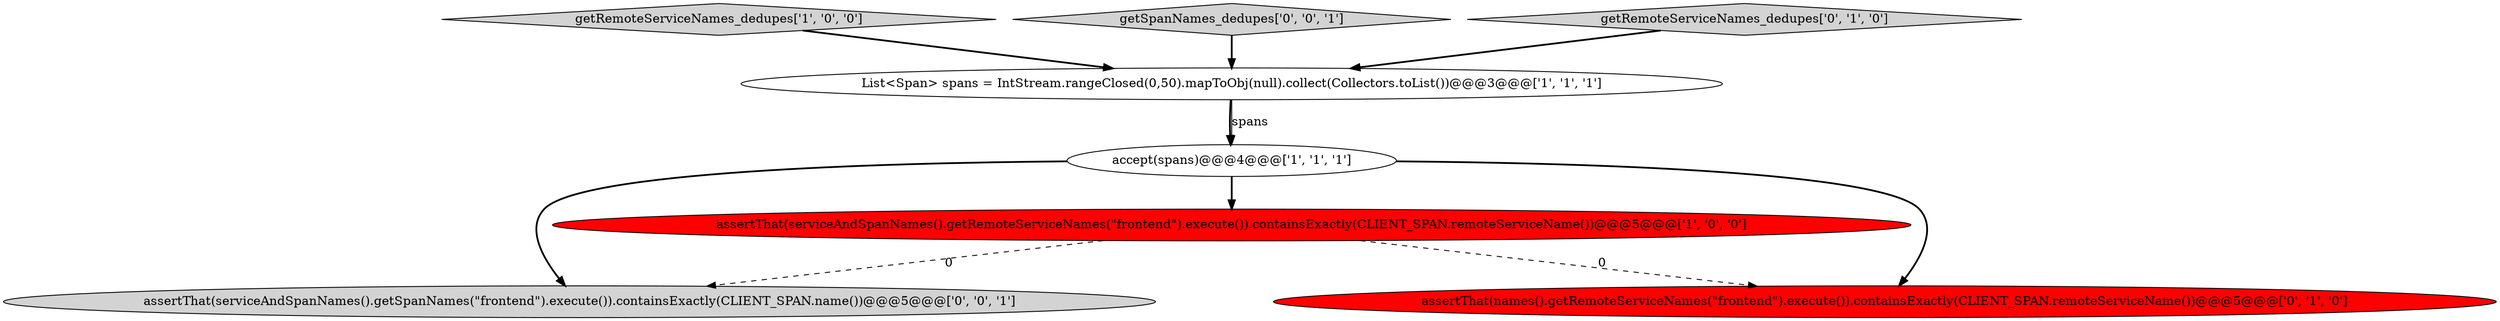 digraph {
0 [style = filled, label = "getRemoteServiceNames_dedupes['1', '0', '0']", fillcolor = lightgray, shape = diamond image = "AAA0AAABBB1BBB"];
7 [style = filled, label = "assertThat(serviceAndSpanNames().getSpanNames(\"frontend\").execute()).containsExactly(CLIENT_SPAN.name())@@@5@@@['0', '0', '1']", fillcolor = lightgray, shape = ellipse image = "AAA0AAABBB3BBB"];
1 [style = filled, label = "accept(spans)@@@4@@@['1', '1', '1']", fillcolor = white, shape = ellipse image = "AAA0AAABBB1BBB"];
6 [style = filled, label = "getSpanNames_dedupes['0', '0', '1']", fillcolor = lightgray, shape = diamond image = "AAA0AAABBB3BBB"];
5 [style = filled, label = "getRemoteServiceNames_dedupes['0', '1', '0']", fillcolor = lightgray, shape = diamond image = "AAA0AAABBB2BBB"];
4 [style = filled, label = "assertThat(names().getRemoteServiceNames(\"frontend\").execute()).containsExactly(CLIENT_SPAN.remoteServiceName())@@@5@@@['0', '1', '0']", fillcolor = red, shape = ellipse image = "AAA1AAABBB2BBB"];
3 [style = filled, label = "List<Span> spans = IntStream.rangeClosed(0,50).mapToObj(null).collect(Collectors.toList())@@@3@@@['1', '1', '1']", fillcolor = white, shape = ellipse image = "AAA0AAABBB1BBB"];
2 [style = filled, label = "assertThat(serviceAndSpanNames().getRemoteServiceNames(\"frontend\").execute()).containsExactly(CLIENT_SPAN.remoteServiceName())@@@5@@@['1', '0', '0']", fillcolor = red, shape = ellipse image = "AAA1AAABBB1BBB"];
0->3 [style = bold, label=""];
5->3 [style = bold, label=""];
6->3 [style = bold, label=""];
2->4 [style = dashed, label="0"];
1->4 [style = bold, label=""];
1->2 [style = bold, label=""];
3->1 [style = bold, label=""];
2->7 [style = dashed, label="0"];
1->7 [style = bold, label=""];
3->1 [style = solid, label="spans"];
}

